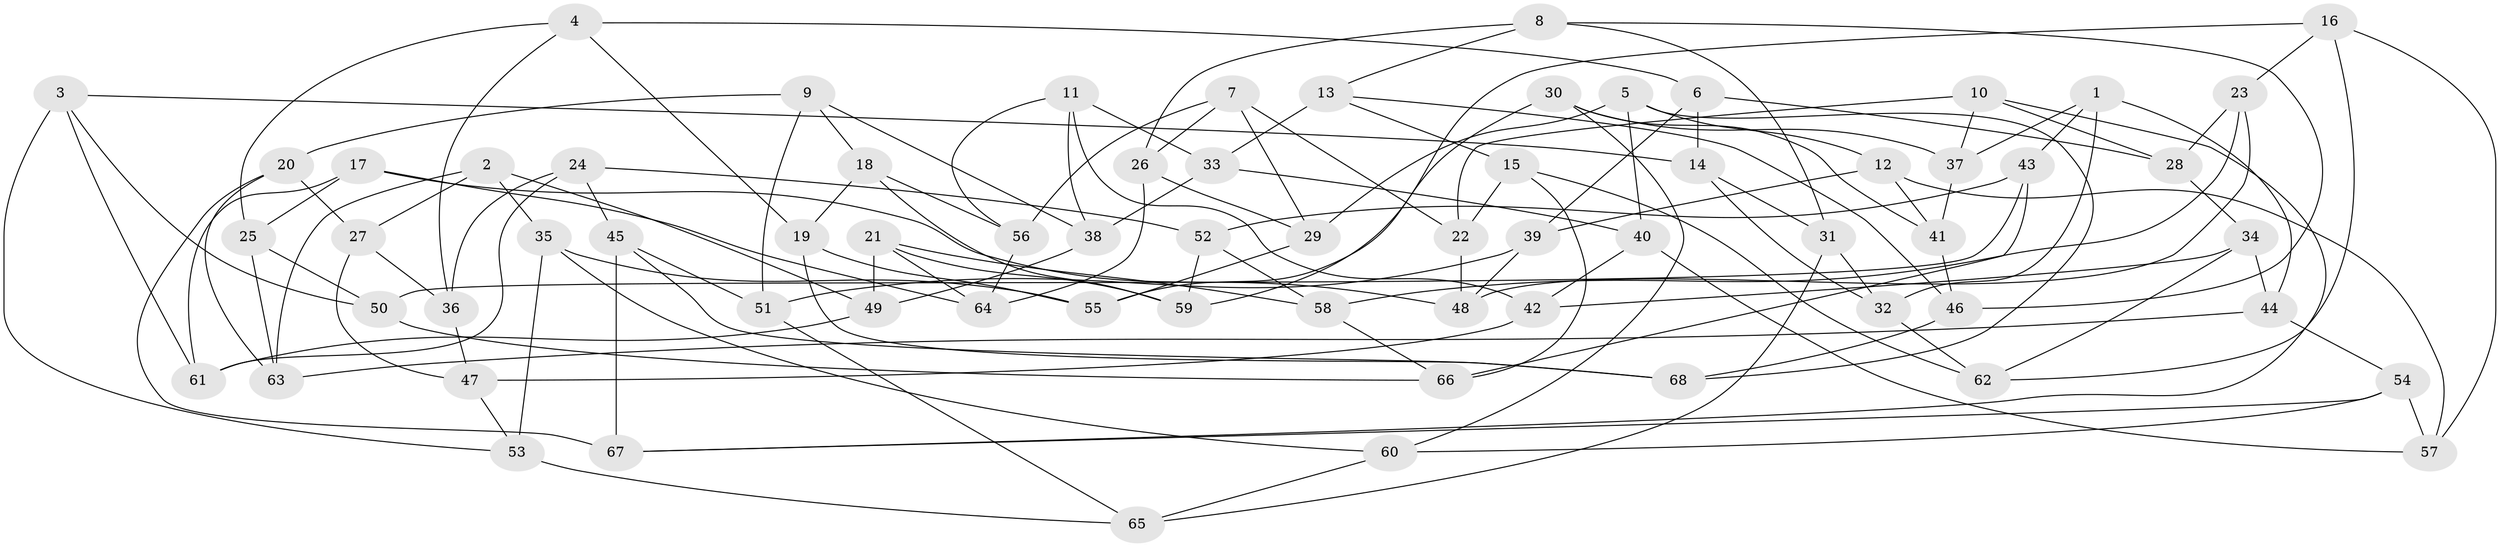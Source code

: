 // Generated by graph-tools (version 1.1) at 2025/27/03/09/25 03:27:01]
// undirected, 68 vertices, 136 edges
graph export_dot {
graph [start="1"]
  node [color=gray90,style=filled];
  1;
  2;
  3;
  4;
  5;
  6;
  7;
  8;
  9;
  10;
  11;
  12;
  13;
  14;
  15;
  16;
  17;
  18;
  19;
  20;
  21;
  22;
  23;
  24;
  25;
  26;
  27;
  28;
  29;
  30;
  31;
  32;
  33;
  34;
  35;
  36;
  37;
  38;
  39;
  40;
  41;
  42;
  43;
  44;
  45;
  46;
  47;
  48;
  49;
  50;
  51;
  52;
  53;
  54;
  55;
  56;
  57;
  58;
  59;
  60;
  61;
  62;
  63;
  64;
  65;
  66;
  67;
  68;
  1 -- 44;
  1 -- 43;
  1 -- 32;
  1 -- 37;
  2 -- 27;
  2 -- 63;
  2 -- 35;
  2 -- 49;
  3 -- 53;
  3 -- 50;
  3 -- 14;
  3 -- 61;
  4 -- 25;
  4 -- 6;
  4 -- 19;
  4 -- 36;
  5 -- 12;
  5 -- 29;
  5 -- 40;
  5 -- 68;
  6 -- 14;
  6 -- 39;
  6 -- 28;
  7 -- 26;
  7 -- 22;
  7 -- 56;
  7 -- 29;
  8 -- 31;
  8 -- 46;
  8 -- 26;
  8 -- 13;
  9 -- 51;
  9 -- 18;
  9 -- 38;
  9 -- 20;
  10 -- 22;
  10 -- 28;
  10 -- 67;
  10 -- 37;
  11 -- 42;
  11 -- 33;
  11 -- 56;
  11 -- 38;
  12 -- 39;
  12 -- 57;
  12 -- 41;
  13 -- 33;
  13 -- 15;
  13 -- 46;
  14 -- 32;
  14 -- 31;
  15 -- 22;
  15 -- 62;
  15 -- 66;
  16 -- 57;
  16 -- 23;
  16 -- 62;
  16 -- 59;
  17 -- 48;
  17 -- 25;
  17 -- 64;
  17 -- 61;
  18 -- 19;
  18 -- 56;
  18 -- 59;
  19 -- 68;
  19 -- 55;
  20 -- 67;
  20 -- 27;
  20 -- 63;
  21 -- 49;
  21 -- 58;
  21 -- 64;
  21 -- 59;
  22 -- 48;
  23 -- 28;
  23 -- 48;
  23 -- 58;
  24 -- 36;
  24 -- 45;
  24 -- 61;
  24 -- 52;
  25 -- 63;
  25 -- 50;
  26 -- 64;
  26 -- 29;
  27 -- 47;
  27 -- 36;
  28 -- 34;
  29 -- 55;
  30 -- 41;
  30 -- 37;
  30 -- 55;
  30 -- 60;
  31 -- 65;
  31 -- 32;
  32 -- 62;
  33 -- 40;
  33 -- 38;
  34 -- 42;
  34 -- 44;
  34 -- 62;
  35 -- 55;
  35 -- 53;
  35 -- 60;
  36 -- 47;
  37 -- 41;
  38 -- 49;
  39 -- 51;
  39 -- 48;
  40 -- 42;
  40 -- 57;
  41 -- 46;
  42 -- 47;
  43 -- 66;
  43 -- 52;
  43 -- 50;
  44 -- 54;
  44 -- 63;
  45 -- 51;
  45 -- 68;
  45 -- 67;
  46 -- 68;
  47 -- 53;
  49 -- 61;
  50 -- 66;
  51 -- 65;
  52 -- 58;
  52 -- 59;
  53 -- 65;
  54 -- 60;
  54 -- 57;
  54 -- 67;
  56 -- 64;
  58 -- 66;
  60 -- 65;
}

